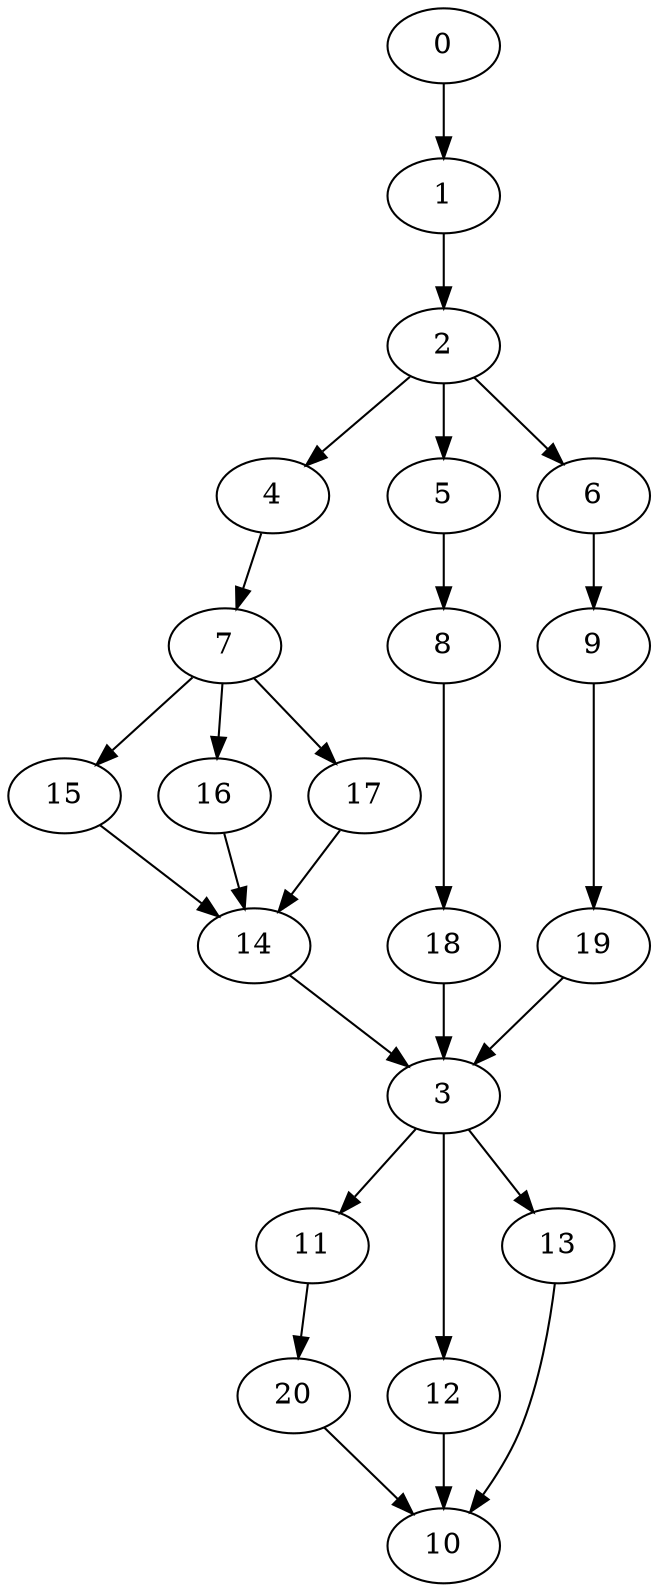 digraph "SeriesParallel-MaxBf-3_Nodes_21_CCR_10.02_WeightType_Random" {
	graph ["Duplicate states"=0,
		GraphType=S_P,
		"Max states in OPEN"=0,
		Modes="120000ms; topo-ordered tasks, ; Pruning: task equivalence, fixed order ready list, ; F-value: ; Optimisation: best schedule length (\
SL) optimisation on equal, ",
		NumberOfTasks=21,
		"Pruned using list schedule length"=15555,
		"States removed from OPEN"=0,
		TargetSystem="Homogeneous-6",
		"Time to schedule (ms)"=321,
		"Total idle time"=44,
		"Total schedule length"=134,
		"Total sequential time"=135,
		"Total states created"=20022
	];
	0	["Finish time"=3,
		Processor=0,
		"Start time"=0,
		Weight=3];
	1	["Finish time"=13,
		Processor=0,
		"Start time"=3,
		Weight=10];
	0 -> 1	[Weight=41];
	2	["Finish time"=15,
		Processor=0,
		"Start time"=13,
		Weight=2];
	1 -> 2	[Weight=66];
	4	["Finish time"=45,
		Processor=0,
		"Start time"=35,
		Weight=10];
	2 -> 4	[Weight=50];
	5	["Finish time"=23,
		Processor=0,
		"Start time"=15,
		Weight=8];
	2 -> 5	[Weight=25];
	6	["Finish time"=45,
		Processor=1,
		"Start time"=40,
		Weight=5];
	2 -> 6	[Weight=25];
	7	["Finish time"=55,
		Processor=0,
		"Start time"=45,
		Weight=10];
	4 -> 7	[Weight=25];
	8	["Finish time"=30,
		Processor=0,
		"Start time"=23,
		Weight=7];
	5 -> 8	[Weight=75];
	15	["Finish time"=70,
		Processor=0,
		"Start time"=60,
		Weight=10];
	7 -> 15	[Weight=17];
	16	["Finish time"=60,
		Processor=0,
		"Start time"=57,
		Weight=3];
	7 -> 16	[Weight=58];
	17	["Finish time"=57,
		Processor=0,
		"Start time"=55,
		Weight=2];
	7 -> 17	[Weight=33];
	9	["Finish time"=84,
		Processor=0,
		"Start time"=78,
		Weight=6];
	6 -> 9	[Weight=33];
	14	["Finish time"=74,
		Processor=0,
		"Start time"=70,
		Weight=4];
	15 -> 14	[Weight=83];
	16 -> 14	[Weight=75];
	19	["Finish time"=88,
		Processor=0,
		"Start time"=84,
		Weight=4];
	9 -> 19	[Weight=50];
	18	["Finish time"=35,
		Processor=0,
		"Start time"=30,
		Weight=5];
	8 -> 18	[Weight=58];
	17 -> 14	[Weight=17];
	3	["Finish time"=98,
		Processor=0,
		"Start time"=88,
		Weight=10];
	19 -> 3	[Weight=75];
	18 -> 3	[Weight=58];
	14 -> 3	[Weight=58];
	11	["Finish time"=117,
		Processor=0,
		"Start time"=109,
		Weight=8];
	3 -> 11	[Weight=50];
	12	["Finish time"=109,
		Processor=0,
		"Start time"=101,
		Weight=8];
	3 -> 12	[Weight=75];
	13	["Finish time"=101,
		Processor=0,
		"Start time"=98,
		Weight=3];
	3 -> 13	[Weight=66];
	20	["Finish time"=124,
		Processor=0,
		"Start time"=117,
		Weight=7];
	11 -> 20	[Weight=66];
	10	["Finish time"=134,
		Processor=0,
		"Start time"=124,
		Weight=10];
	20 -> 10	[Weight=66];
	12 -> 10	[Weight=58];
	13 -> 10	[Weight=50];
}
